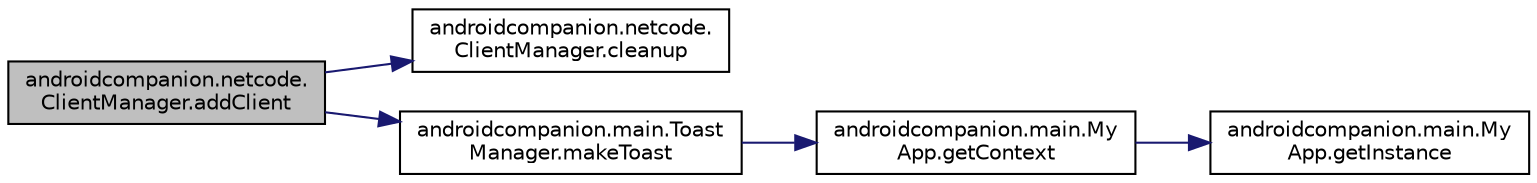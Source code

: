 digraph "androidcompanion.netcode.ClientManager.addClient"
{
  edge [fontname="Helvetica",fontsize="10",labelfontname="Helvetica",labelfontsize="10"];
  node [fontname="Helvetica",fontsize="10",shape=record];
  rankdir="LR";
  Node2 [label="androidcompanion.netcode.\lClientManager.addClient",height=0.2,width=0.4,color="black", fillcolor="grey75", style="filled", fontcolor="black"];
  Node2 -> Node3 [color="midnightblue",fontsize="10",style="solid",fontname="Helvetica"];
  Node3 [label="androidcompanion.netcode.\lClientManager.cleanup",height=0.2,width=0.4,color="black", fillcolor="white", style="filled",URL="$classandroidcompanion_1_1netcode_1_1_client_manager.html#a8ccbd8227069e6bc380467a9b50dcb53"];
  Node2 -> Node4 [color="midnightblue",fontsize="10",style="solid",fontname="Helvetica"];
  Node4 [label="androidcompanion.main.Toast\lManager.makeToast",height=0.2,width=0.4,color="black", fillcolor="white", style="filled",URL="$classandroidcompanion_1_1main_1_1_toast_manager.html#afd9272b455ac366beaebe2d9b55c1e73"];
  Node4 -> Node5 [color="midnightblue",fontsize="10",style="solid",fontname="Helvetica"];
  Node5 [label="androidcompanion.main.My\lApp.getContext",height=0.2,width=0.4,color="black", fillcolor="white", style="filled",URL="$classandroidcompanion_1_1main_1_1_my_app.html#abc2ffe7c456d42db2a763af0aa2753b0"];
  Node5 -> Node6 [color="midnightblue",fontsize="10",style="solid",fontname="Helvetica"];
  Node6 [label="androidcompanion.main.My\lApp.getInstance",height=0.2,width=0.4,color="black", fillcolor="white", style="filled",URL="$classandroidcompanion_1_1main_1_1_my_app.html#a3e5733343ca4778771632282f1507197"];
}
